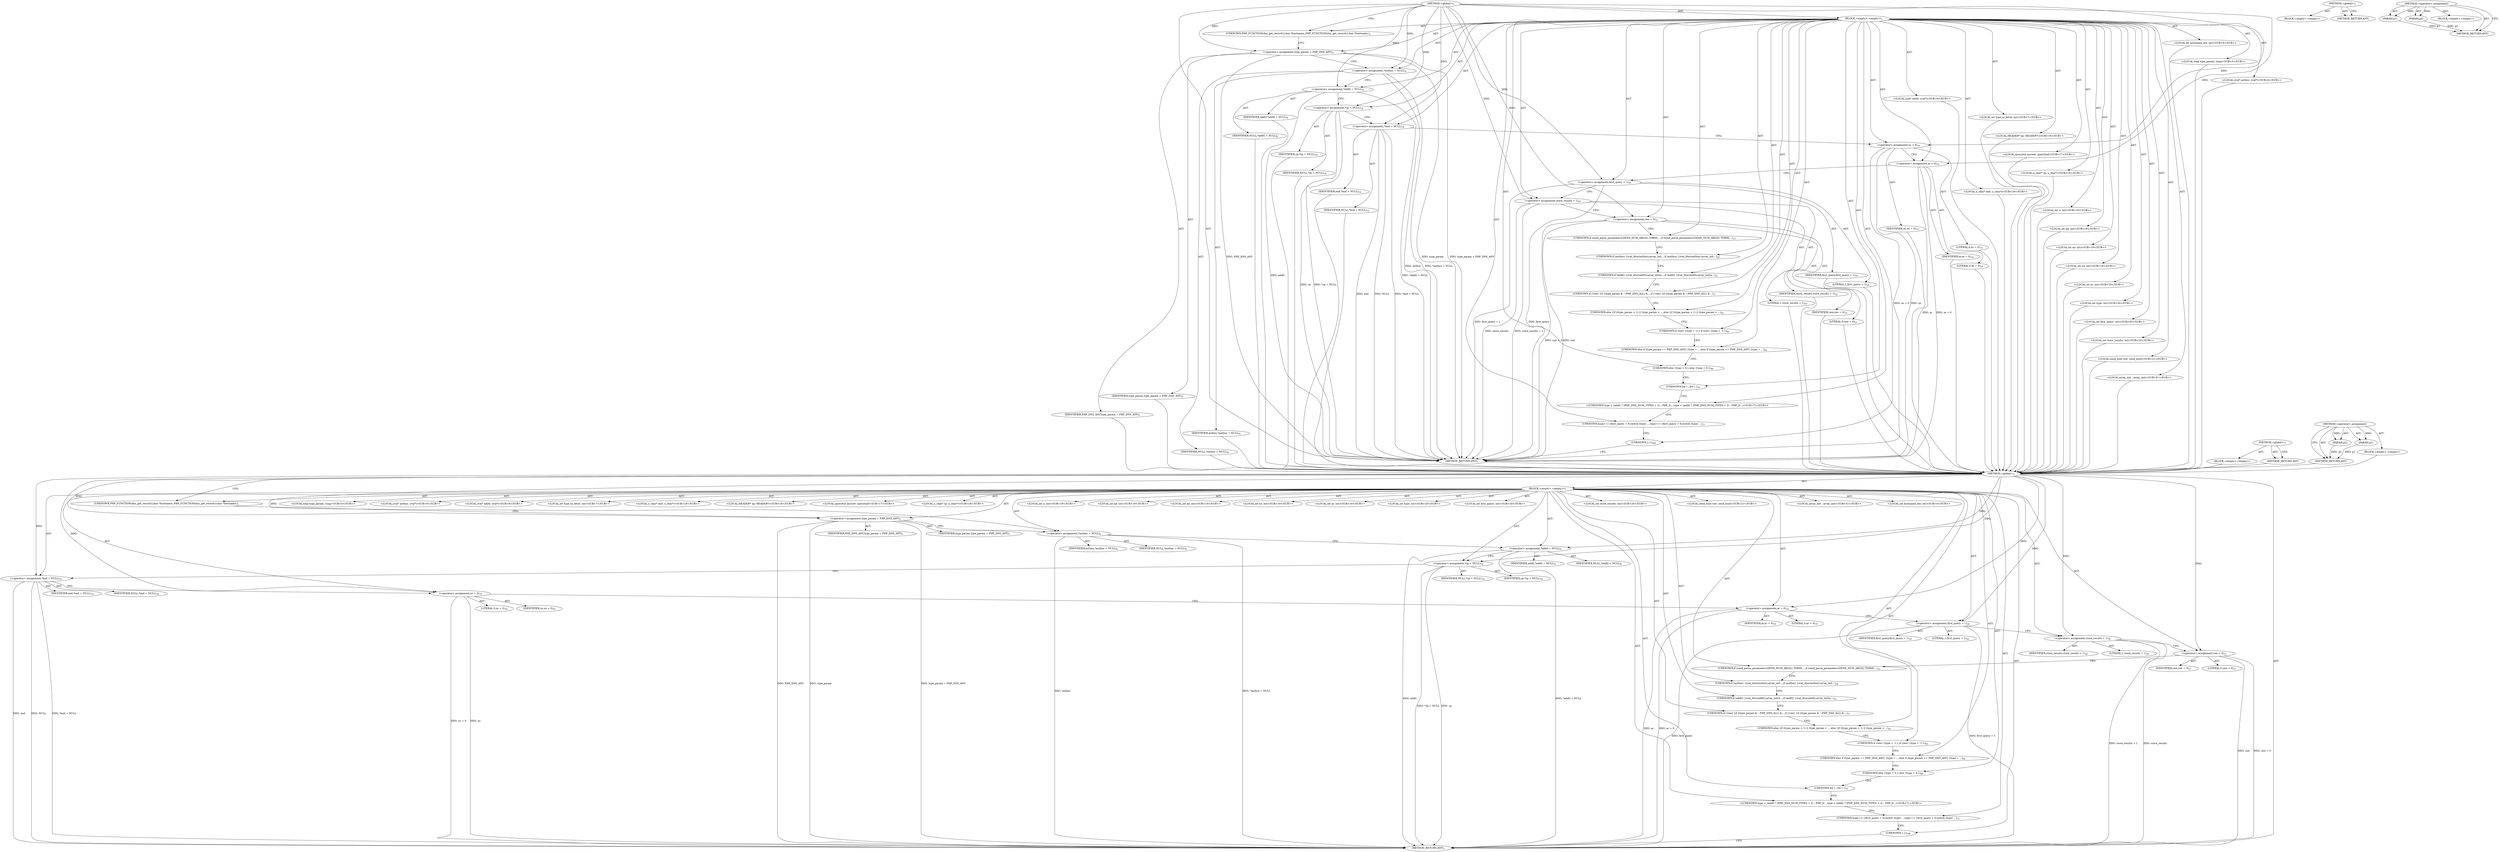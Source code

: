 digraph "&lt;operator&gt;.assignment" {
vulnerable_6 [label=<(METHOD,&lt;global&gt;)<SUB>1</SUB>>];
vulnerable_7 [label=<(BLOCK,&lt;empty&gt;,&lt;empty&gt;)<SUB>1</SUB>>];
vulnerable_8 [label=<(UNKNOWN,PHP_FUNCTION(dns_get_record)
{
	char *hostname;,PHP_FUNCTION(dns_get_record)
{
	char *hostname;)<SUB>1</SUB>>];
vulnerable_9 [label="<(LOCAL,int hostname_len: int)<SUB>4</SUB>>"];
vulnerable_10 [label="<(LOCAL,long type_param: long)<SUB>5</SUB>>"];
vulnerable_11 [label=<(&lt;operator&gt;.assignment,type_param = PHP_DNS_ANY)<SUB>5</SUB>>];
vulnerable_12 [label=<(IDENTIFIER,type_param,type_param = PHP_DNS_ANY)<SUB>5</SUB>>];
vulnerable_13 [label=<(IDENTIFIER,PHP_DNS_ANY,type_param = PHP_DNS_ANY)<SUB>5</SUB>>];
vulnerable_14 [label="<(LOCAL,zval* authns: zval*)<SUB>6</SUB>>"];
vulnerable_15 [label="<(LOCAL,zval* addtl: zval*)<SUB>6</SUB>>"];
vulnerable_16 [label=<(&lt;operator&gt;.assignment,*authns = NULL)<SUB>6</SUB>>];
vulnerable_17 [label=<(IDENTIFIER,authns,*authns = NULL)<SUB>6</SUB>>];
vulnerable_18 [label=<(IDENTIFIER,NULL,*authns = NULL)<SUB>6</SUB>>];
vulnerable_19 [label=<(&lt;operator&gt;.assignment,*addtl = NULL)<SUB>6</SUB>>];
vulnerable_20 [label=<(IDENTIFIER,addtl,*addtl = NULL)<SUB>6</SUB>>];
vulnerable_21 [label=<(IDENTIFIER,NULL,*addtl = NULL)<SUB>6</SUB>>];
vulnerable_22 [label="<(LOCAL,int type_to_fetch: int)<SUB>7</SUB>>"];
vulnerable_23 [label="<(LOCAL,HEADER* hp: HEADER*)<SUB>16</SUB>>"];
vulnerable_24 [label="<(LOCAL,querybuf answer: querybuf)<SUB>17</SUB>>"];
vulnerable_25 [label="<(LOCAL,u_char* cp: u_char*)<SUB>18</SUB>>"];
vulnerable_26 [label="<(LOCAL,u_char* end: u_char*)<SUB>18</SUB>>"];
vulnerable_27 [label=<(&lt;operator&gt;.assignment,*cp = NULL)<SUB>18</SUB>>];
vulnerable_28 [label=<(IDENTIFIER,cp,*cp = NULL)<SUB>18</SUB>>];
vulnerable_29 [label=<(IDENTIFIER,NULL,*cp = NULL)<SUB>18</SUB>>];
vulnerable_30 [label=<(&lt;operator&gt;.assignment,*end = NULL)<SUB>18</SUB>>];
vulnerable_31 [label=<(IDENTIFIER,end,*end = NULL)<SUB>18</SUB>>];
vulnerable_32 [label=<(IDENTIFIER,NULL,*end = NULL)<SUB>18</SUB>>];
vulnerable_33 [label="<(LOCAL,int n: int)<SUB>19</SUB>>"];
vulnerable_34 [label="<(LOCAL,int qd: int)<SUB>19</SUB>>"];
vulnerable_35 [label="<(LOCAL,int an: int)<SUB>19</SUB>>"];
vulnerable_36 [label="<(LOCAL,int ns: int)<SUB>19</SUB>>"];
vulnerable_37 [label="<(LOCAL,int ar: int)<SUB>19</SUB>>"];
vulnerable_38 [label=<(&lt;operator&gt;.assignment,ns = 0)<SUB>19</SUB>>];
vulnerable_39 [label=<(IDENTIFIER,ns,ns = 0)<SUB>19</SUB>>];
vulnerable_40 [label=<(LITERAL,0,ns = 0)<SUB>19</SUB>>];
vulnerable_41 [label=<(&lt;operator&gt;.assignment,ar = 0)<SUB>19</SUB>>];
vulnerable_42 [label=<(IDENTIFIER,ar,ar = 0)<SUB>19</SUB>>];
vulnerable_43 [label=<(LITERAL,0,ar = 0)<SUB>19</SUB>>];
vulnerable_44 [label="<(LOCAL,int type: int)<SUB>20</SUB>>"];
vulnerable_45 [label="<(LOCAL,int first_query: int)<SUB>20</SUB>>"];
vulnerable_46 [label="<(LOCAL,int store_results: int)<SUB>20</SUB>>"];
vulnerable_47 [label=<(&lt;operator&gt;.assignment,first_query = 1)<SUB>20</SUB>>];
vulnerable_48 [label=<(IDENTIFIER,first_query,first_query = 1)<SUB>20</SUB>>];
vulnerable_49 [label=<(LITERAL,1,first_query = 1)<SUB>20</SUB>>];
vulnerable_50 [label=<(&lt;operator&gt;.assignment,store_results = 1)<SUB>20</SUB>>];
vulnerable_51 [label=<(IDENTIFIER,store_results,store_results = 1)<SUB>20</SUB>>];
vulnerable_52 [label=<(LITERAL,1,store_results = 1)<SUB>20</SUB>>];
vulnerable_53 [label="<(LOCAL,zend_bool raw: zend_bool)<SUB>21</SUB>>"];
vulnerable_54 [label=<(&lt;operator&gt;.assignment,raw = 0)<SUB>21</SUB>>];
vulnerable_55 [label=<(IDENTIFIER,raw,raw = 0)<SUB>21</SUB>>];
vulnerable_56 [label=<(LITERAL,0,raw = 0)<SUB>21</SUB>>];
vulnerable_57 [label=<(UNKNOWN,if (zend_parse_parameters(ZEND_NUM_ARGS() TSRML...,if (zend_parse_parameters(ZEND_NUM_ARGS() TSRML...)<SUB>23</SUB>>];
vulnerable_58 [label=<(UNKNOWN,if (authns) {
		zval_dtor(authns);
		array_init...,if (authns) {
		zval_dtor(authns);
		array_init...)<SUB>28</SUB>>];
vulnerable_59 [label=<(UNKNOWN,if (addtl) {
		zval_dtor(addtl);
		array_init(a...,if (addtl) {
		zval_dtor(addtl);
		array_init(a...)<SUB>32</SUB>>];
vulnerable_60 [label=<(UNKNOWN,if (!raw) {
		if ((type_param &amp; ~PHP_DNS_ALL) &amp;...,if (!raw) {
		if ((type_param &amp; ~PHP_DNS_ALL) &amp;...)<SUB>37</SUB>>];
vulnerable_61 [label=<(UNKNOWN,else {
		if ((type_param &lt; 1) || (type_param &gt; ...,else {
		if ((type_param &lt; 1) || (type_param &gt; ...)<SUB>42</SUB>>];
vulnerable_62 [label="<(LOCAL,array_init : array_init)<SUB>51</SUB>>"];
vulnerable_63 [label=<(UNKNOWN,if (raw) {
		type = -1;
	},if (raw) {
		type = -1;
	})<SUB>62</SUB>>];
vulnerable_64 [label=<(UNKNOWN,else if (type_param == PHP_DNS_ANY) {
		type = ...,else if (type_param == PHP_DNS_ANY) {
		type = ...)<SUB>64</SUB>>];
vulnerable_65 [label=<(UNKNOWN,else {
		type = 0;
	},else {
		type = 0;
	})<SUB>66</SUB>>];
vulnerable_66 [label=<(UNKNOWN,for ( ;,for ( ;)<SUB>70</SUB>>];
vulnerable_67 [label="<(UNKNOWN,type &lt; (addtl ? (PHP_DNS_NUM_TYPES + 2) : PHP_D...,type &lt; (addtl ? (PHP_DNS_NUM_TYPES + 2) : PHP_D...)<SUB>71</SUB>>"];
vulnerable_68 [label=<(UNKNOWN,type++
	) {
		first_query = 0;
		switch (type) ...,type++
	) {
		first_query = 0;
		switch (type) ...)<SUB>72</SUB>>];
vulnerable_69 [label=<(UNKNOWN,},})<SUB>208</SUB>>];
vulnerable_70 [label=<(METHOD_RETURN,ANY)<SUB>1</SUB>>];
vulnerable_91 [label=<(METHOD,&lt;global&gt;)<SUB>1</SUB>>];
vulnerable_92 [label=<(BLOCK,&lt;empty&gt;,&lt;empty&gt;)>];
vulnerable_93 [label=<(METHOD_RETURN,ANY)>];
vulnerable_97 [label=<(METHOD,&lt;operator&gt;.assignment)>];
vulnerable_98 [label=<(PARAM,p1)>];
vulnerable_99 [label=<(PARAM,p2)>];
vulnerable_100 [label=<(BLOCK,&lt;empty&gt;,&lt;empty&gt;)>];
vulnerable_101 [label=<(METHOD_RETURN,ANY)>];
fixed_6 [label=<(METHOD,&lt;global&gt;)<SUB>1</SUB>>];
fixed_7 [label=<(BLOCK,&lt;empty&gt;,&lt;empty&gt;)<SUB>1</SUB>>];
fixed_8 [label=<(UNKNOWN,PHP_FUNCTION(dns_get_record)
{
	char *hostname;,PHP_FUNCTION(dns_get_record)
{
	char *hostname;)<SUB>1</SUB>>];
fixed_9 [label="<(LOCAL,int hostname_len: int)<SUB>4</SUB>>"];
fixed_10 [label="<(LOCAL,long type_param: long)<SUB>5</SUB>>"];
fixed_11 [label=<(&lt;operator&gt;.assignment,type_param = PHP_DNS_ANY)<SUB>5</SUB>>];
fixed_12 [label=<(IDENTIFIER,type_param,type_param = PHP_DNS_ANY)<SUB>5</SUB>>];
fixed_13 [label=<(IDENTIFIER,PHP_DNS_ANY,type_param = PHP_DNS_ANY)<SUB>5</SUB>>];
fixed_14 [label="<(LOCAL,zval* authns: zval*)<SUB>6</SUB>>"];
fixed_15 [label="<(LOCAL,zval* addtl: zval*)<SUB>6</SUB>>"];
fixed_16 [label=<(&lt;operator&gt;.assignment,*authns = NULL)<SUB>6</SUB>>];
fixed_17 [label=<(IDENTIFIER,authns,*authns = NULL)<SUB>6</SUB>>];
fixed_18 [label=<(IDENTIFIER,NULL,*authns = NULL)<SUB>6</SUB>>];
fixed_19 [label=<(&lt;operator&gt;.assignment,*addtl = NULL)<SUB>6</SUB>>];
fixed_20 [label=<(IDENTIFIER,addtl,*addtl = NULL)<SUB>6</SUB>>];
fixed_21 [label=<(IDENTIFIER,NULL,*addtl = NULL)<SUB>6</SUB>>];
fixed_22 [label="<(LOCAL,int type_to_fetch: int)<SUB>7</SUB>>"];
fixed_23 [label="<(LOCAL,HEADER* hp: HEADER*)<SUB>16</SUB>>"];
fixed_24 [label="<(LOCAL,querybuf answer: querybuf)<SUB>17</SUB>>"];
fixed_25 [label="<(LOCAL,u_char* cp: u_char*)<SUB>18</SUB>>"];
fixed_26 [label="<(LOCAL,u_char* end: u_char*)<SUB>18</SUB>>"];
fixed_27 [label=<(&lt;operator&gt;.assignment,*cp = NULL)<SUB>18</SUB>>];
fixed_28 [label=<(IDENTIFIER,cp,*cp = NULL)<SUB>18</SUB>>];
fixed_29 [label=<(IDENTIFIER,NULL,*cp = NULL)<SUB>18</SUB>>];
fixed_30 [label=<(&lt;operator&gt;.assignment,*end = NULL)<SUB>18</SUB>>];
fixed_31 [label=<(IDENTIFIER,end,*end = NULL)<SUB>18</SUB>>];
fixed_32 [label=<(IDENTIFIER,NULL,*end = NULL)<SUB>18</SUB>>];
fixed_33 [label="<(LOCAL,int n: int)<SUB>19</SUB>>"];
fixed_34 [label="<(LOCAL,int qd: int)<SUB>19</SUB>>"];
fixed_35 [label="<(LOCAL,int an: int)<SUB>19</SUB>>"];
fixed_36 [label="<(LOCAL,int ns: int)<SUB>19</SUB>>"];
fixed_37 [label="<(LOCAL,int ar: int)<SUB>19</SUB>>"];
fixed_38 [label=<(&lt;operator&gt;.assignment,ns = 0)<SUB>19</SUB>>];
fixed_39 [label=<(IDENTIFIER,ns,ns = 0)<SUB>19</SUB>>];
fixed_40 [label=<(LITERAL,0,ns = 0)<SUB>19</SUB>>];
fixed_41 [label=<(&lt;operator&gt;.assignment,ar = 0)<SUB>19</SUB>>];
fixed_42 [label=<(IDENTIFIER,ar,ar = 0)<SUB>19</SUB>>];
fixed_43 [label=<(LITERAL,0,ar = 0)<SUB>19</SUB>>];
fixed_44 [label="<(LOCAL,int type: int)<SUB>20</SUB>>"];
fixed_45 [label="<(LOCAL,int first_query: int)<SUB>20</SUB>>"];
fixed_46 [label="<(LOCAL,int store_results: int)<SUB>20</SUB>>"];
fixed_47 [label=<(&lt;operator&gt;.assignment,first_query = 1)<SUB>20</SUB>>];
fixed_48 [label=<(IDENTIFIER,first_query,first_query = 1)<SUB>20</SUB>>];
fixed_49 [label=<(LITERAL,1,first_query = 1)<SUB>20</SUB>>];
fixed_50 [label=<(&lt;operator&gt;.assignment,store_results = 1)<SUB>20</SUB>>];
fixed_51 [label=<(IDENTIFIER,store_results,store_results = 1)<SUB>20</SUB>>];
fixed_52 [label=<(LITERAL,1,store_results = 1)<SUB>20</SUB>>];
fixed_53 [label="<(LOCAL,zend_bool raw: zend_bool)<SUB>21</SUB>>"];
fixed_54 [label=<(&lt;operator&gt;.assignment,raw = 0)<SUB>21</SUB>>];
fixed_55 [label=<(IDENTIFIER,raw,raw = 0)<SUB>21</SUB>>];
fixed_56 [label=<(LITERAL,0,raw = 0)<SUB>21</SUB>>];
fixed_57 [label=<(UNKNOWN,if (zend_parse_parameters(ZEND_NUM_ARGS() TSRML...,if (zend_parse_parameters(ZEND_NUM_ARGS() TSRML...)<SUB>23</SUB>>];
fixed_58 [label=<(UNKNOWN,if (authns) {
		zval_dtor(authns);
		array_init...,if (authns) {
		zval_dtor(authns);
		array_init...)<SUB>28</SUB>>];
fixed_59 [label=<(UNKNOWN,if (addtl) {
		zval_dtor(addtl);
		array_init(a...,if (addtl) {
		zval_dtor(addtl);
		array_init(a...)<SUB>32</SUB>>];
fixed_60 [label=<(UNKNOWN,if (!raw) {
		if ((type_param &amp; ~PHP_DNS_ALL) &amp;...,if (!raw) {
		if ((type_param &amp; ~PHP_DNS_ALL) &amp;...)<SUB>37</SUB>>];
fixed_61 [label=<(UNKNOWN,else {
		if ((type_param &lt; 1) || (type_param &gt; ...,else {
		if ((type_param &lt; 1) || (type_param &gt; ...)<SUB>42</SUB>>];
fixed_62 [label="<(LOCAL,array_init : array_init)<SUB>51</SUB>>"];
fixed_63 [label=<(UNKNOWN,if (raw) {
		type = -1;
	},if (raw) {
		type = -1;
	})<SUB>62</SUB>>];
fixed_64 [label=<(UNKNOWN,else if (type_param == PHP_DNS_ANY) {
		type = ...,else if (type_param == PHP_DNS_ANY) {
		type = ...)<SUB>64</SUB>>];
fixed_65 [label=<(UNKNOWN,else {
		type = 0;
	},else {
		type = 0;
	})<SUB>66</SUB>>];
fixed_66 [label=<(UNKNOWN,for ( ;,for ( ;)<SUB>70</SUB>>];
fixed_67 [label="<(UNKNOWN,type &lt; (addtl ? (PHP_DNS_NUM_TYPES + 2) : PHP_D...,type &lt; (addtl ? (PHP_DNS_NUM_TYPES + 2) : PHP_D...)<SUB>71</SUB>>"];
fixed_68 [label=<(UNKNOWN,type++
	) {
		first_query = 0;
		switch (type) ...,type++
	) {
		first_query = 0;
		switch (type) ...)<SUB>72</SUB>>];
fixed_69 [label=<(UNKNOWN,},})<SUB>208</SUB>>];
fixed_70 [label=<(METHOD_RETURN,ANY)<SUB>1</SUB>>];
fixed_91 [label=<(METHOD,&lt;global&gt;)<SUB>1</SUB>>];
fixed_92 [label=<(BLOCK,&lt;empty&gt;,&lt;empty&gt;)>];
fixed_93 [label=<(METHOD_RETURN,ANY)>];
fixed_97 [label=<(METHOD,&lt;operator&gt;.assignment)>];
fixed_98 [label=<(PARAM,p1)>];
fixed_99 [label=<(PARAM,p2)>];
fixed_100 [label=<(BLOCK,&lt;empty&gt;,&lt;empty&gt;)>];
fixed_101 [label=<(METHOD_RETURN,ANY)>];
vulnerable_6 -> vulnerable_7  [key=0, label="AST: "];
vulnerable_6 -> vulnerable_70  [key=0, label="AST: "];
vulnerable_6 -> vulnerable_8  [key=0, label="CFG: "];
vulnerable_6 -> vulnerable_11  [key=0, label="DDG: "];
vulnerable_6 -> vulnerable_16  [key=0, label="DDG: "];
vulnerable_6 -> vulnerable_19  [key=0, label="DDG: "];
vulnerable_6 -> vulnerable_27  [key=0, label="DDG: "];
vulnerable_6 -> vulnerable_30  [key=0, label="DDG: "];
vulnerable_6 -> vulnerable_38  [key=0, label="DDG: "];
vulnerable_6 -> vulnerable_41  [key=0, label="DDG: "];
vulnerable_6 -> vulnerable_47  [key=0, label="DDG: "];
vulnerable_6 -> vulnerable_50  [key=0, label="DDG: "];
vulnerable_6 -> vulnerable_54  [key=0, label="DDG: "];
vulnerable_7 -> vulnerable_8  [key=0, label="AST: "];
vulnerable_7 -> vulnerable_9  [key=0, label="AST: "];
vulnerable_7 -> vulnerable_10  [key=0, label="AST: "];
vulnerable_7 -> vulnerable_11  [key=0, label="AST: "];
vulnerable_7 -> vulnerable_14  [key=0, label="AST: "];
vulnerable_7 -> vulnerable_15  [key=0, label="AST: "];
vulnerable_7 -> vulnerable_16  [key=0, label="AST: "];
vulnerable_7 -> vulnerable_19  [key=0, label="AST: "];
vulnerable_7 -> vulnerable_22  [key=0, label="AST: "];
vulnerable_7 -> vulnerable_23  [key=0, label="AST: "];
vulnerable_7 -> vulnerable_24  [key=0, label="AST: "];
vulnerable_7 -> vulnerable_25  [key=0, label="AST: "];
vulnerable_7 -> vulnerable_26  [key=0, label="AST: "];
vulnerable_7 -> vulnerable_27  [key=0, label="AST: "];
vulnerable_7 -> vulnerable_30  [key=0, label="AST: "];
vulnerable_7 -> vulnerable_33  [key=0, label="AST: "];
vulnerable_7 -> vulnerable_34  [key=0, label="AST: "];
vulnerable_7 -> vulnerable_35  [key=0, label="AST: "];
vulnerable_7 -> vulnerable_36  [key=0, label="AST: "];
vulnerable_7 -> vulnerable_37  [key=0, label="AST: "];
vulnerable_7 -> vulnerable_38  [key=0, label="AST: "];
vulnerable_7 -> vulnerable_41  [key=0, label="AST: "];
vulnerable_7 -> vulnerable_44  [key=0, label="AST: "];
vulnerable_7 -> vulnerable_45  [key=0, label="AST: "];
vulnerable_7 -> vulnerable_46  [key=0, label="AST: "];
vulnerable_7 -> vulnerable_47  [key=0, label="AST: "];
vulnerable_7 -> vulnerable_50  [key=0, label="AST: "];
vulnerable_7 -> vulnerable_53  [key=0, label="AST: "];
vulnerable_7 -> vulnerable_54  [key=0, label="AST: "];
vulnerable_7 -> vulnerable_57  [key=0, label="AST: "];
vulnerable_7 -> vulnerable_58  [key=0, label="AST: "];
vulnerable_7 -> vulnerable_59  [key=0, label="AST: "];
vulnerable_7 -> vulnerable_60  [key=0, label="AST: "];
vulnerable_7 -> vulnerable_61  [key=0, label="AST: "];
vulnerable_7 -> vulnerable_62  [key=0, label="AST: "];
vulnerable_7 -> vulnerable_63  [key=0, label="AST: "];
vulnerable_7 -> vulnerable_64  [key=0, label="AST: "];
vulnerable_7 -> vulnerable_65  [key=0, label="AST: "];
vulnerable_7 -> vulnerable_66  [key=0, label="AST: "];
vulnerable_7 -> vulnerable_67  [key=0, label="AST: "];
vulnerable_7 -> vulnerable_68  [key=0, label="AST: "];
vulnerable_7 -> vulnerable_69  [key=0, label="AST: "];
vulnerable_8 -> vulnerable_11  [key=0, label="CFG: "];
vulnerable_9 -> fixed_6  [key=0];
vulnerable_10 -> fixed_6  [key=0];
vulnerable_11 -> vulnerable_12  [key=0, label="AST: "];
vulnerable_11 -> vulnerable_13  [key=0, label="AST: "];
vulnerable_11 -> vulnerable_16  [key=0, label="CFG: "];
vulnerable_11 -> vulnerable_70  [key=0, label="DDG: type_param"];
vulnerable_11 -> vulnerable_70  [key=1, label="DDG: type_param = PHP_DNS_ANY"];
vulnerable_11 -> vulnerable_70  [key=2, label="DDG: PHP_DNS_ANY"];
vulnerable_12 -> fixed_6  [key=0];
vulnerable_13 -> fixed_6  [key=0];
vulnerable_14 -> fixed_6  [key=0];
vulnerable_15 -> fixed_6  [key=0];
vulnerable_16 -> vulnerable_17  [key=0, label="AST: "];
vulnerable_16 -> vulnerable_18  [key=0, label="AST: "];
vulnerable_16 -> vulnerable_19  [key=0, label="CFG: "];
vulnerable_16 -> vulnerable_70  [key=0, label="DDG: authns"];
vulnerable_16 -> vulnerable_70  [key=1, label="DDG: *authns = NULL"];
vulnerable_17 -> fixed_6  [key=0];
vulnerable_18 -> fixed_6  [key=0];
vulnerable_19 -> vulnerable_20  [key=0, label="AST: "];
vulnerable_19 -> vulnerable_21  [key=0, label="AST: "];
vulnerable_19 -> vulnerable_27  [key=0, label="CFG: "];
vulnerable_19 -> vulnerable_70  [key=0, label="DDG: addtl"];
vulnerable_19 -> vulnerable_70  [key=1, label="DDG: *addtl = NULL"];
vulnerable_20 -> fixed_6  [key=0];
vulnerable_21 -> fixed_6  [key=0];
vulnerable_22 -> fixed_6  [key=0];
vulnerable_23 -> fixed_6  [key=0];
vulnerable_24 -> fixed_6  [key=0];
vulnerable_25 -> fixed_6  [key=0];
vulnerable_26 -> fixed_6  [key=0];
vulnerable_27 -> vulnerable_28  [key=0, label="AST: "];
vulnerable_27 -> vulnerable_29  [key=0, label="AST: "];
vulnerable_27 -> vulnerable_30  [key=0, label="CFG: "];
vulnerable_27 -> vulnerable_70  [key=0, label="DDG: cp"];
vulnerable_27 -> vulnerable_70  [key=1, label="DDG: *cp = NULL"];
vulnerable_28 -> fixed_6  [key=0];
vulnerable_29 -> fixed_6  [key=0];
vulnerable_30 -> vulnerable_31  [key=0, label="AST: "];
vulnerable_30 -> vulnerable_32  [key=0, label="AST: "];
vulnerable_30 -> vulnerable_38  [key=0, label="CFG: "];
vulnerable_30 -> vulnerable_70  [key=0, label="DDG: end"];
vulnerable_30 -> vulnerable_70  [key=1, label="DDG: NULL"];
vulnerable_30 -> vulnerable_70  [key=2, label="DDG: *end = NULL"];
vulnerable_31 -> fixed_6  [key=0];
vulnerable_32 -> fixed_6  [key=0];
vulnerable_33 -> fixed_6  [key=0];
vulnerable_34 -> fixed_6  [key=0];
vulnerable_35 -> fixed_6  [key=0];
vulnerable_36 -> fixed_6  [key=0];
vulnerable_37 -> fixed_6  [key=0];
vulnerable_38 -> vulnerable_39  [key=0, label="AST: "];
vulnerable_38 -> vulnerable_40  [key=0, label="AST: "];
vulnerable_38 -> vulnerable_41  [key=0, label="CFG: "];
vulnerable_38 -> vulnerable_70  [key=0, label="DDG: ns"];
vulnerable_38 -> vulnerable_70  [key=1, label="DDG: ns = 0"];
vulnerable_39 -> fixed_6  [key=0];
vulnerable_40 -> fixed_6  [key=0];
vulnerable_41 -> vulnerable_42  [key=0, label="AST: "];
vulnerable_41 -> vulnerable_43  [key=0, label="AST: "];
vulnerable_41 -> vulnerable_47  [key=0, label="CFG: "];
vulnerable_41 -> vulnerable_70  [key=0, label="DDG: ar"];
vulnerable_41 -> vulnerable_70  [key=1, label="DDG: ar = 0"];
vulnerable_42 -> fixed_6  [key=0];
vulnerable_43 -> fixed_6  [key=0];
vulnerable_44 -> fixed_6  [key=0];
vulnerable_45 -> fixed_6  [key=0];
vulnerable_46 -> fixed_6  [key=0];
vulnerable_47 -> vulnerable_48  [key=0, label="AST: "];
vulnerable_47 -> vulnerable_49  [key=0, label="AST: "];
vulnerable_47 -> vulnerable_50  [key=0, label="CFG: "];
vulnerable_47 -> vulnerable_70  [key=0, label="DDG: first_query"];
vulnerable_47 -> vulnerable_70  [key=1, label="DDG: first_query = 1"];
vulnerable_48 -> fixed_6  [key=0];
vulnerable_49 -> fixed_6  [key=0];
vulnerable_50 -> vulnerable_51  [key=0, label="AST: "];
vulnerable_50 -> vulnerable_52  [key=0, label="AST: "];
vulnerable_50 -> vulnerable_54  [key=0, label="CFG: "];
vulnerable_50 -> vulnerable_70  [key=0, label="DDG: store_results"];
vulnerable_50 -> vulnerable_70  [key=1, label="DDG: store_results = 1"];
vulnerable_51 -> fixed_6  [key=0];
vulnerable_52 -> fixed_6  [key=0];
vulnerable_53 -> fixed_6  [key=0];
vulnerable_54 -> vulnerable_55  [key=0, label="AST: "];
vulnerable_54 -> vulnerable_56  [key=0, label="AST: "];
vulnerable_54 -> vulnerable_57  [key=0, label="CFG: "];
vulnerable_54 -> vulnerable_70  [key=0, label="DDG: raw"];
vulnerable_54 -> vulnerable_70  [key=1, label="DDG: raw = 0"];
vulnerable_55 -> fixed_6  [key=0];
vulnerable_56 -> fixed_6  [key=0];
vulnerable_57 -> vulnerable_58  [key=0, label="CFG: "];
vulnerable_58 -> vulnerable_59  [key=0, label="CFG: "];
vulnerable_59 -> vulnerable_60  [key=0, label="CFG: "];
vulnerable_60 -> vulnerable_61  [key=0, label="CFG: "];
vulnerable_61 -> vulnerable_63  [key=0, label="CFG: "];
vulnerable_62 -> fixed_6  [key=0];
vulnerable_63 -> vulnerable_64  [key=0, label="CFG: "];
vulnerable_64 -> vulnerable_65  [key=0, label="CFG: "];
vulnerable_65 -> vulnerable_66  [key=0, label="CFG: "];
vulnerable_66 -> vulnerable_67  [key=0, label="CFG: "];
vulnerable_67 -> vulnerable_68  [key=0, label="CFG: "];
vulnerable_68 -> vulnerable_69  [key=0, label="CFG: "];
vulnerable_69 -> vulnerable_70  [key=0, label="CFG: "];
vulnerable_70 -> fixed_6  [key=0];
vulnerable_91 -> vulnerable_92  [key=0, label="AST: "];
vulnerable_91 -> vulnerable_93  [key=0, label="AST: "];
vulnerable_91 -> vulnerable_93  [key=1, label="CFG: "];
vulnerable_92 -> fixed_6  [key=0];
vulnerable_93 -> fixed_6  [key=0];
vulnerable_97 -> vulnerable_98  [key=0, label="AST: "];
vulnerable_97 -> vulnerable_98  [key=1, label="DDG: "];
vulnerable_97 -> vulnerable_100  [key=0, label="AST: "];
vulnerable_97 -> vulnerable_99  [key=0, label="AST: "];
vulnerable_97 -> vulnerable_99  [key=1, label="DDG: "];
vulnerable_97 -> vulnerable_101  [key=0, label="AST: "];
vulnerable_97 -> vulnerable_101  [key=1, label="CFG: "];
vulnerable_98 -> vulnerable_101  [key=0, label="DDG: p1"];
vulnerable_99 -> vulnerable_101  [key=0, label="DDG: p2"];
vulnerable_100 -> fixed_6  [key=0];
vulnerable_101 -> fixed_6  [key=0];
fixed_6 -> fixed_7  [key=0, label="AST: "];
fixed_6 -> fixed_70  [key=0, label="AST: "];
fixed_6 -> fixed_8  [key=0, label="CFG: "];
fixed_6 -> fixed_11  [key=0, label="DDG: "];
fixed_6 -> fixed_16  [key=0, label="DDG: "];
fixed_6 -> fixed_19  [key=0, label="DDG: "];
fixed_6 -> fixed_27  [key=0, label="DDG: "];
fixed_6 -> fixed_30  [key=0, label="DDG: "];
fixed_6 -> fixed_38  [key=0, label="DDG: "];
fixed_6 -> fixed_41  [key=0, label="DDG: "];
fixed_6 -> fixed_47  [key=0, label="DDG: "];
fixed_6 -> fixed_50  [key=0, label="DDG: "];
fixed_6 -> fixed_54  [key=0, label="DDG: "];
fixed_7 -> fixed_8  [key=0, label="AST: "];
fixed_7 -> fixed_9  [key=0, label="AST: "];
fixed_7 -> fixed_10  [key=0, label="AST: "];
fixed_7 -> fixed_11  [key=0, label="AST: "];
fixed_7 -> fixed_14  [key=0, label="AST: "];
fixed_7 -> fixed_15  [key=0, label="AST: "];
fixed_7 -> fixed_16  [key=0, label="AST: "];
fixed_7 -> fixed_19  [key=0, label="AST: "];
fixed_7 -> fixed_22  [key=0, label="AST: "];
fixed_7 -> fixed_23  [key=0, label="AST: "];
fixed_7 -> fixed_24  [key=0, label="AST: "];
fixed_7 -> fixed_25  [key=0, label="AST: "];
fixed_7 -> fixed_26  [key=0, label="AST: "];
fixed_7 -> fixed_27  [key=0, label="AST: "];
fixed_7 -> fixed_30  [key=0, label="AST: "];
fixed_7 -> fixed_33  [key=0, label="AST: "];
fixed_7 -> fixed_34  [key=0, label="AST: "];
fixed_7 -> fixed_35  [key=0, label="AST: "];
fixed_7 -> fixed_36  [key=0, label="AST: "];
fixed_7 -> fixed_37  [key=0, label="AST: "];
fixed_7 -> fixed_38  [key=0, label="AST: "];
fixed_7 -> fixed_41  [key=0, label="AST: "];
fixed_7 -> fixed_44  [key=0, label="AST: "];
fixed_7 -> fixed_45  [key=0, label="AST: "];
fixed_7 -> fixed_46  [key=0, label="AST: "];
fixed_7 -> fixed_47  [key=0, label="AST: "];
fixed_7 -> fixed_50  [key=0, label="AST: "];
fixed_7 -> fixed_53  [key=0, label="AST: "];
fixed_7 -> fixed_54  [key=0, label="AST: "];
fixed_7 -> fixed_57  [key=0, label="AST: "];
fixed_7 -> fixed_58  [key=0, label="AST: "];
fixed_7 -> fixed_59  [key=0, label="AST: "];
fixed_7 -> fixed_60  [key=0, label="AST: "];
fixed_7 -> fixed_61  [key=0, label="AST: "];
fixed_7 -> fixed_62  [key=0, label="AST: "];
fixed_7 -> fixed_63  [key=0, label="AST: "];
fixed_7 -> fixed_64  [key=0, label="AST: "];
fixed_7 -> fixed_65  [key=0, label="AST: "];
fixed_7 -> fixed_66  [key=0, label="AST: "];
fixed_7 -> fixed_67  [key=0, label="AST: "];
fixed_7 -> fixed_68  [key=0, label="AST: "];
fixed_7 -> fixed_69  [key=0, label="AST: "];
fixed_8 -> fixed_11  [key=0, label="CFG: "];
fixed_11 -> fixed_12  [key=0, label="AST: "];
fixed_11 -> fixed_13  [key=0, label="AST: "];
fixed_11 -> fixed_16  [key=0, label="CFG: "];
fixed_11 -> fixed_70  [key=0, label="DDG: type_param"];
fixed_11 -> fixed_70  [key=1, label="DDG: type_param = PHP_DNS_ANY"];
fixed_11 -> fixed_70  [key=2, label="DDG: PHP_DNS_ANY"];
fixed_16 -> fixed_17  [key=0, label="AST: "];
fixed_16 -> fixed_18  [key=0, label="AST: "];
fixed_16 -> fixed_19  [key=0, label="CFG: "];
fixed_16 -> fixed_70  [key=0, label="DDG: authns"];
fixed_16 -> fixed_70  [key=1, label="DDG: *authns = NULL"];
fixed_19 -> fixed_20  [key=0, label="AST: "];
fixed_19 -> fixed_21  [key=0, label="AST: "];
fixed_19 -> fixed_27  [key=0, label="CFG: "];
fixed_19 -> fixed_70  [key=0, label="DDG: addtl"];
fixed_19 -> fixed_70  [key=1, label="DDG: *addtl = NULL"];
fixed_27 -> fixed_28  [key=0, label="AST: "];
fixed_27 -> fixed_29  [key=0, label="AST: "];
fixed_27 -> fixed_30  [key=0, label="CFG: "];
fixed_27 -> fixed_70  [key=0, label="DDG: cp"];
fixed_27 -> fixed_70  [key=1, label="DDG: *cp = NULL"];
fixed_30 -> fixed_31  [key=0, label="AST: "];
fixed_30 -> fixed_32  [key=0, label="AST: "];
fixed_30 -> fixed_38  [key=0, label="CFG: "];
fixed_30 -> fixed_70  [key=0, label="DDG: end"];
fixed_30 -> fixed_70  [key=1, label="DDG: NULL"];
fixed_30 -> fixed_70  [key=2, label="DDG: *end = NULL"];
fixed_38 -> fixed_39  [key=0, label="AST: "];
fixed_38 -> fixed_40  [key=0, label="AST: "];
fixed_38 -> fixed_41  [key=0, label="CFG: "];
fixed_38 -> fixed_70  [key=0, label="DDG: ns"];
fixed_38 -> fixed_70  [key=1, label="DDG: ns = 0"];
fixed_41 -> fixed_42  [key=0, label="AST: "];
fixed_41 -> fixed_43  [key=0, label="AST: "];
fixed_41 -> fixed_47  [key=0, label="CFG: "];
fixed_41 -> fixed_70  [key=0, label="DDG: ar"];
fixed_41 -> fixed_70  [key=1, label="DDG: ar = 0"];
fixed_47 -> fixed_48  [key=0, label="AST: "];
fixed_47 -> fixed_49  [key=0, label="AST: "];
fixed_47 -> fixed_50  [key=0, label="CFG: "];
fixed_47 -> fixed_70  [key=0, label="DDG: first_query"];
fixed_47 -> fixed_70  [key=1, label="DDG: first_query = 1"];
fixed_50 -> fixed_51  [key=0, label="AST: "];
fixed_50 -> fixed_52  [key=0, label="AST: "];
fixed_50 -> fixed_54  [key=0, label="CFG: "];
fixed_50 -> fixed_70  [key=0, label="DDG: store_results"];
fixed_50 -> fixed_70  [key=1, label="DDG: store_results = 1"];
fixed_54 -> fixed_55  [key=0, label="AST: "];
fixed_54 -> fixed_56  [key=0, label="AST: "];
fixed_54 -> fixed_57  [key=0, label="CFG: "];
fixed_54 -> fixed_70  [key=0, label="DDG: raw"];
fixed_54 -> fixed_70  [key=1, label="DDG: raw = 0"];
fixed_57 -> fixed_58  [key=0, label="CFG: "];
fixed_58 -> fixed_59  [key=0, label="CFG: "];
fixed_59 -> fixed_60  [key=0, label="CFG: "];
fixed_60 -> fixed_61  [key=0, label="CFG: "];
fixed_61 -> fixed_63  [key=0, label="CFG: "];
fixed_63 -> fixed_64  [key=0, label="CFG: "];
fixed_64 -> fixed_65  [key=0, label="CFG: "];
fixed_65 -> fixed_66  [key=0, label="CFG: "];
fixed_66 -> fixed_67  [key=0, label="CFG: "];
fixed_67 -> fixed_68  [key=0, label="CFG: "];
fixed_68 -> fixed_69  [key=0, label="CFG: "];
fixed_69 -> fixed_70  [key=0, label="CFG: "];
fixed_91 -> fixed_92  [key=0, label="AST: "];
fixed_91 -> fixed_93  [key=0, label="AST: "];
fixed_91 -> fixed_93  [key=1, label="CFG: "];
fixed_97 -> fixed_98  [key=0, label="AST: "];
fixed_97 -> fixed_98  [key=1, label="DDG: "];
fixed_97 -> fixed_100  [key=0, label="AST: "];
fixed_97 -> fixed_99  [key=0, label="AST: "];
fixed_97 -> fixed_99  [key=1, label="DDG: "];
fixed_97 -> fixed_101  [key=0, label="AST: "];
fixed_97 -> fixed_101  [key=1, label="CFG: "];
fixed_98 -> fixed_101  [key=0, label="DDG: p1"];
fixed_99 -> fixed_101  [key=0, label="DDG: p2"];
}
